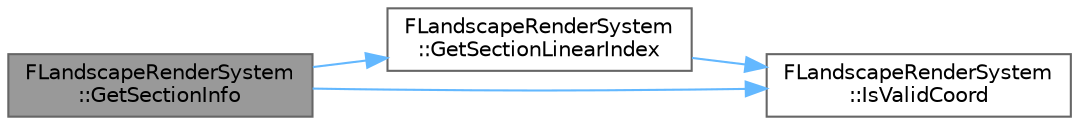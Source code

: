 digraph "FLandscapeRenderSystem::GetSectionInfo"
{
 // INTERACTIVE_SVG=YES
 // LATEX_PDF_SIZE
  bgcolor="transparent";
  edge [fontname=Helvetica,fontsize=10,labelfontname=Helvetica,labelfontsize=10];
  node [fontname=Helvetica,fontsize=10,shape=box,height=0.2,width=0.4];
  rankdir="LR";
  Node1 [id="Node000001",label="FLandscapeRenderSystem\l::GetSectionInfo",height=0.2,width=0.4,color="gray40", fillcolor="grey60", style="filled", fontcolor="black",tooltip=" "];
  Node1 -> Node2 [id="edge1_Node000001_Node000002",color="steelblue1",style="solid",tooltip=" "];
  Node2 [id="Node000002",label="FLandscapeRenderSystem\l::GetSectionLinearIndex",height=0.2,width=0.4,color="grey40", fillcolor="white", style="filled",URL="$dc/de6/structFLandscapeRenderSystem.html#a08695fffcd3e7ab418af2f5d938ff73f",tooltip=" "];
  Node2 -> Node3 [id="edge2_Node000002_Node000003",color="steelblue1",style="solid",tooltip=" "];
  Node3 [id="Node000003",label="FLandscapeRenderSystem\l::IsValidCoord",height=0.2,width=0.4,color="grey40", fillcolor="white", style="filled",URL="$dc/de6/structFLandscapeRenderSystem.html#ac6875951fb6a96d4788d5572c5dddbcd",tooltip=" "];
  Node1 -> Node3 [id="edge3_Node000001_Node000003",color="steelblue1",style="solid",tooltip=" "];
}
